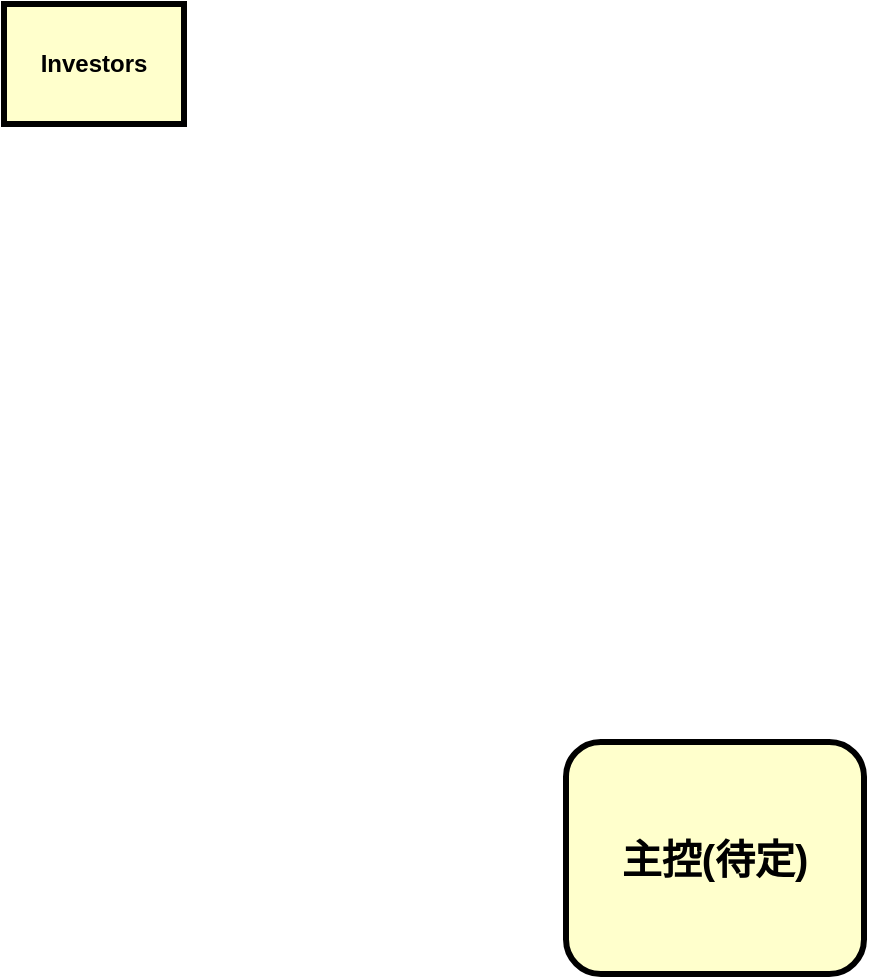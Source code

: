 <mxfile version="10.6.7" type="github"><diagram name="Page-1" id="c7558073-3199-34d8-9f00-42111426c3f3"><mxGraphModel dx="1010" dy="551" grid="1" gridSize="10" guides="1" tooltips="1" connect="1" arrows="1" fold="1" page="1" pageScale="1" pageWidth="826" pageHeight="1169" background="#ffffff" math="0" shadow="0"><root><mxCell id="0"/><mxCell id="1" parent="0"/><mxCell id="4" value="Investors" style="whiteSpace=wrap;align=center;verticalAlign=middle;fontStyle=1;strokeWidth=3;fillColor=#FFFFCC" parent="1" vertex="1"><mxGeometry x="40" y="251" width="90" height="60" as="geometry"/></mxCell><mxCell id="YSv9Dg4yD-s6jrBOp-uO-96" value="主控(待定)" style="whiteSpace=wrap;align=center;verticalAlign=middle;fontStyle=1;strokeWidth=3;fillColor=#FFFFCC;rounded=1;glass=0;comic=0;shadow=0;fontSize=20;" vertex="1" parent="1"><mxGeometry x="321" y="620" width="149" height="116" as="geometry"/></mxCell></root></mxGraphModel></diagram></mxfile>